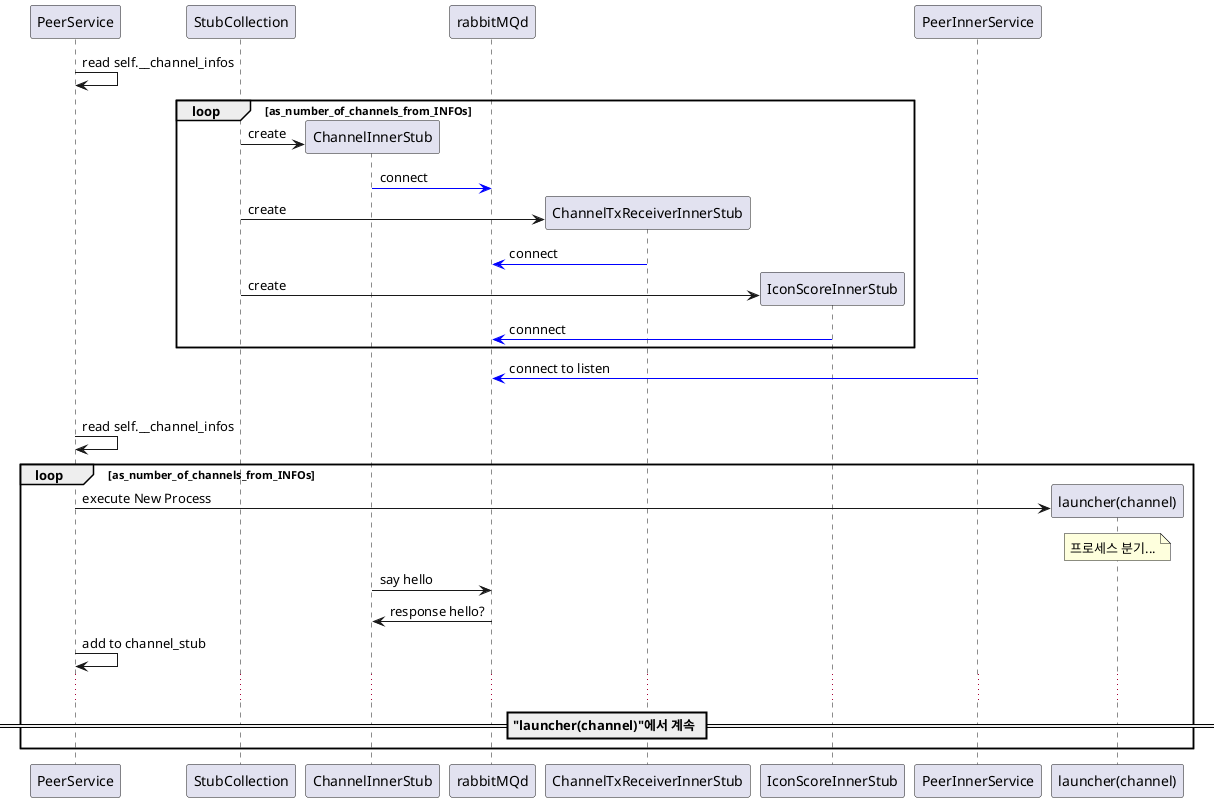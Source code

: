 @startuml
PeerService -> PeerService : read self.__channel_infos
loop as_number_of_channels_from_INFOs 
    create StubCollection 
    create ChannelInnerStub
    StubCollection -> ChannelInnerStub: create 
    ChannelInnerStub -[#blue]> rabbitMQd: connect 
    create ChannelTxReceiverInnerStub
    StubCollection -> ChannelTxReceiverInnerStub: create
    ChannelTxReceiverInnerStub -[#blue]> rabbitMQd: connect 
    create IconScoreInnerStub
    StubCollection -> IconScoreInnerStub: create 
    IconScoreInnerStub -[#blue]> rabbitMQd: connnect 
end
' 맞나..?

PeerInnerService -[#blue]> rabbitMQd: connect to listen

group CHANNEL
    PeerService -> PeerService : read self.__channel_infos
    loop as_number_of_channels_from_INFOs 
        create "launcher(channel)"
        PeerService -> "launcher(channel)": execute New Process
        note over "launcher(channel)": 프로세스 분기...
        ChannelInnerStub -> rabbitMQd: say hello
        rabbitMQd -> ChannelInnerStub: response hello?
        PeerService -> PeerService: add to channel_stub
        ...
    == "launcher(channel)"에서 계속 ==
    end
@enduml
